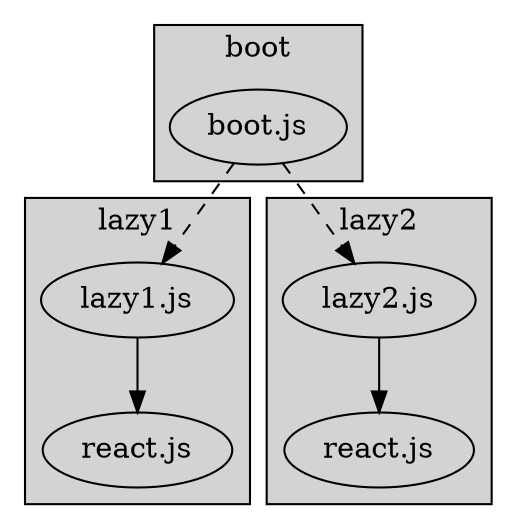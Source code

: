 digraph G {
  edge [fontsize=8]

  

  subgraph cluster_0 {
      label="boot"
      bgcolor=lightgrey
      a [label="boot.js"]
  }

  subgraph cluster_1 {
      label="lazy1"
      bgcolor=lightgrey
      b_0 [label="lazy1.js"]
  c_0 [label="react.js"]
  }

  subgraph cluster_2 {
      label="lazy2"
      bgcolor=lightgrey
      b_1 [label="lazy2.js"]
  c_1 [label="react.js"]
  }

  a -> b_0 [style=dashed]
  a -> b_1 [style=dashed]
  b_0 -> c_0
  b_1 -> c_1
}